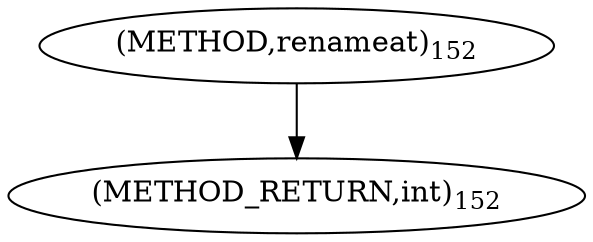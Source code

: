 digraph "renameat" {  
"2496" [label = <(METHOD,renameat)<SUB>152</SUB>> ]
"2501" [label = <(METHOD_RETURN,int)<SUB>152</SUB>> ]
  "2496" -> "2501" 
}

